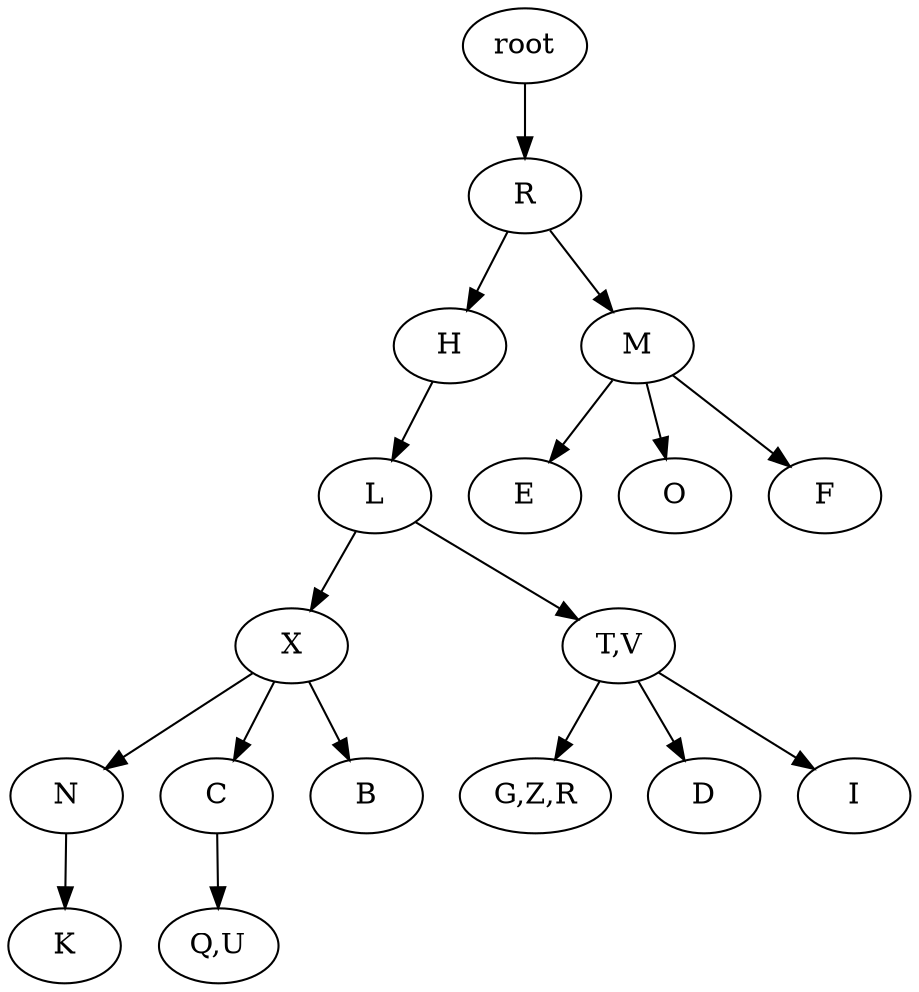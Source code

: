 strict digraph G {
	graph [name=G];
	0	 [label=root];
	1	 [label=R];
	0 -> 1;
	2	 [label=H];
	1 -> 2;
	3	 [label=M];
	1 -> 3;
	4	 [label=L];
	2 -> 4;
	15	 [label=E];
	3 -> 15;
	16	 [label=O];
	3 -> 16;
	17	 [label=F];
	3 -> 17;
	6	 [label=X];
	4 -> 6;
	7	 [label="T,V"];
	4 -> 7;
	9	 [label=N];
	6 -> 9;
	10	 [label=C];
	6 -> 10;
	11	 [label=B];
	6 -> 11;
	12	 [label="G,Z,R"];
	7 -> 12;
	13	 [label=D];
	7 -> 13;
	14	 [label=I];
	7 -> 14;
	18	 [label=K];
	9 -> 18;
	19	 [label="Q,U"];
	10 -> 19;
}
